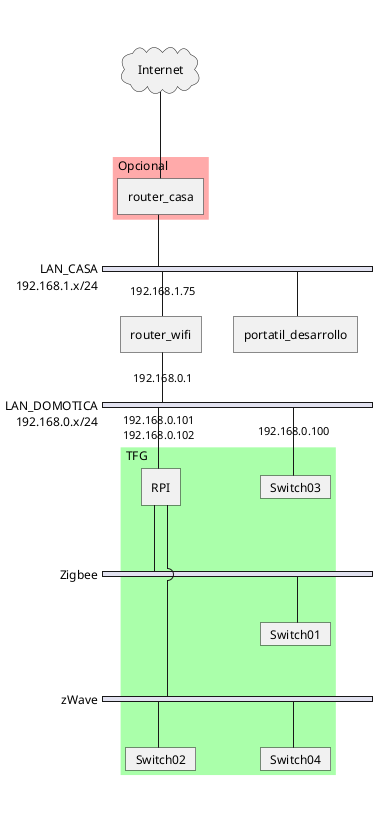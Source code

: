 @startuml
nwdiag {
  internet [shape = cloud, description = "Internet", width=150, height=75]; 
  internet -- router_casa;

  // define group outside of network definitions
  group {
    color = "#AAFFAA";
    description = "TFG"

    RPI;
    Switch01;
    Switch02;
    Switch03;
    Switch04;
  }

  group {
    color = "#FFAAAA"
    description = "Opcional"

    router_casa;
  }

  network LAN_CASA {
      address = "192.168.1.x/24"

      router_casa;
      router_wifi [address = "192.168.1.75"];
      portatil_desarrollo;
  }
  network LAN_DOMOTICA {
      address = "192.168.0.x/24"

      RPI [address = "192.168.0.101, 192.168.0.102"];
      Switch03 [address = "192.168.0.100", shape = "card"];
      router_wifi [address = "192.168.0.1"]
  }
  network Zigbee {
    RPI;
    Switch01 [shape = "card"];
  }
  network zWave {
    RPI;
    Switch02 [shape = "card"];
    Switch04 [shape = "card"];
  }
}
@enduml